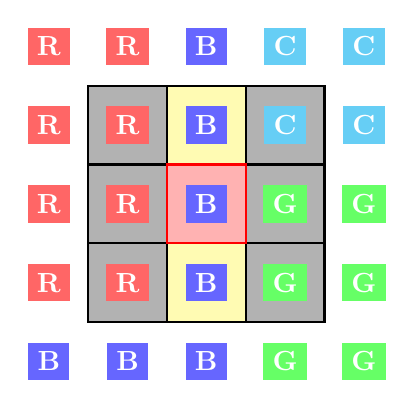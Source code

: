 \begin{tikzpicture}
    \fill[black!30] (1, 4) rectangle ++(1,1);
    \fill[black!30] (3, 4) rectangle ++(1,1);
    \fill[yellow!30] (2, 3) rectangle ++(1,1);
    \fill[yellow!30] (2, 5) rectangle ++(1,1);
    \fill[black!30] (3, 5) rectangle ++(1,1);
    \fill[black!30] (3, 3) rectangle ++(1,1);
    \fill[black!30] (1, 5) rectangle ++(1,1);
    \fill[black!30] (1, 3) rectangle ++(1,1);

    \fill[red!30] (2, 4) rectangle ++(1,1);

    \draw[thick, black] (1, 4) rectangle ++(1,1);
    \draw[thick, black] (3, 4) rectangle ++(1,1);
    \draw[thick, black] (2, 3) rectangle ++(1,1);
    \draw[thick, black] (2, 5) rectangle ++(1,1);
    \draw[thick, black] (3, 5) rectangle ++(1,1);
    \draw[thick, black] (3, 3) rectangle ++(1,1);
    \draw[thick, black] (1, 5) rectangle ++(1,1);
    \draw[thick, black] (1, 3) rectangle ++(1,1);

    \draw[thick, red] (2, 4) rectangle ++(1,1);
    
    % Draw the grid and add colored letters
    \node[fill=red!60, text=white, font=\bfseries] at (0.5, 6.5) {R}; 
    \node[fill=red!60, text=white, font=\bfseries] at (1.5, 6.5) {R}; 
    \node[fill=blue!60, text=white, font=\bfseries] at (2.5, 6.5) {B}; 
    \node[fill=cyan!60, text=white, font=\bfseries] at (3.5, 6.5) {C}; 
    \node[fill=cyan!60, text=white, font=\bfseries] at (4.5, 6.5) {C};
    
    \node[fill=red!60, text=white, font=\bfseries] at (0.5, 5.5) {R}; 
    \node[fill=red!60, text=white, font=\bfseries] at (1.5, 5.5) {R}; 
    \node[fill=blue!60, text=white, font=\bfseries] at (2.5, 5.5) {B}; 
    \node[fill=cyan!60, text=white, font=\bfseries] at (3.5, 5.5) {C}; 
    \node[fill=cyan!60, text=white, font=\bfseries] at (4.5, 5.5) {C};
    
    \node[fill=red!60, text=white, font=\bfseries] at (0.5, 4.5) {R}; 
    \node[fill=red!60, text=white, font=\bfseries] at (1.5, 4.5) {R}; 
    \node[fill=blue!60, text=white, font=\bfseries] at (2.5, 4.5) {B};  % Nodo centrale
    \node[fill=green!60, text=white, font=\bfseries] at (3.5, 4.5) {G}; 
    \node[fill=green!60, text=white, font=\bfseries] at (4.5, 4.5) {G};
    
    \node[fill=red!60, text=white, font=\bfseries] at (0.5, 3.5) {R}; 
    \node[fill=red!60, text=white, font=\bfseries] at (1.5, 3.5) {R}; 
    \node[fill=blue!60, text=white, font=\bfseries] at (2.5, 3.5) {B}; % Vicino dello stesso colore
    \node[fill=green!60, text=white, font=\bfseries] at (3.5, 3.5) {G}; 
    \node[fill=green!60, text=white, font=\bfseries] at (4.5, 3.5) {G};
    
    \node[fill=blue!60, text=white, font=\bfseries] at (0.5, 2.5) {B}; 
    \node[fill=blue!60, text=white, font=\bfseries] at (1.5, 2.5) {B}; % Vicino dello stesso colore
    \node[fill=blue!60, text=white, font=\bfseries] at (2.5, 2.5) {B}; % Vicino dello stesso colore
    \node[fill=green!60, text=white, font=\bfseries] at (3.5, 2.5) {G}; 
    \node[fill=green!60, text=white, font=\bfseries] at (4.5, 2.5) {G};
\end{tikzpicture}